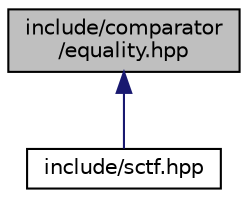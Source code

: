 digraph "include/comparator/equality.hpp"
{
  edge [fontname="Helvetica",fontsize="10",labelfontname="Helvetica",labelfontsize="10"];
  node [fontname="Helvetica",fontsize="10",shape=record];
  Node20 [label="include/comparator\l/equality.hpp",height=0.2,width=0.4,color="black", fillcolor="grey75", style="filled", fontcolor="black"];
  Node20 -> Node21 [dir="back",color="midnightblue",fontsize="10",style="solid",fontname="Helvetica"];
  Node21 [label="include/sctf.hpp",height=0.2,width=0.4,color="black", fillcolor="white", style="filled",URL="$sctf_8hpp.html"];
}
